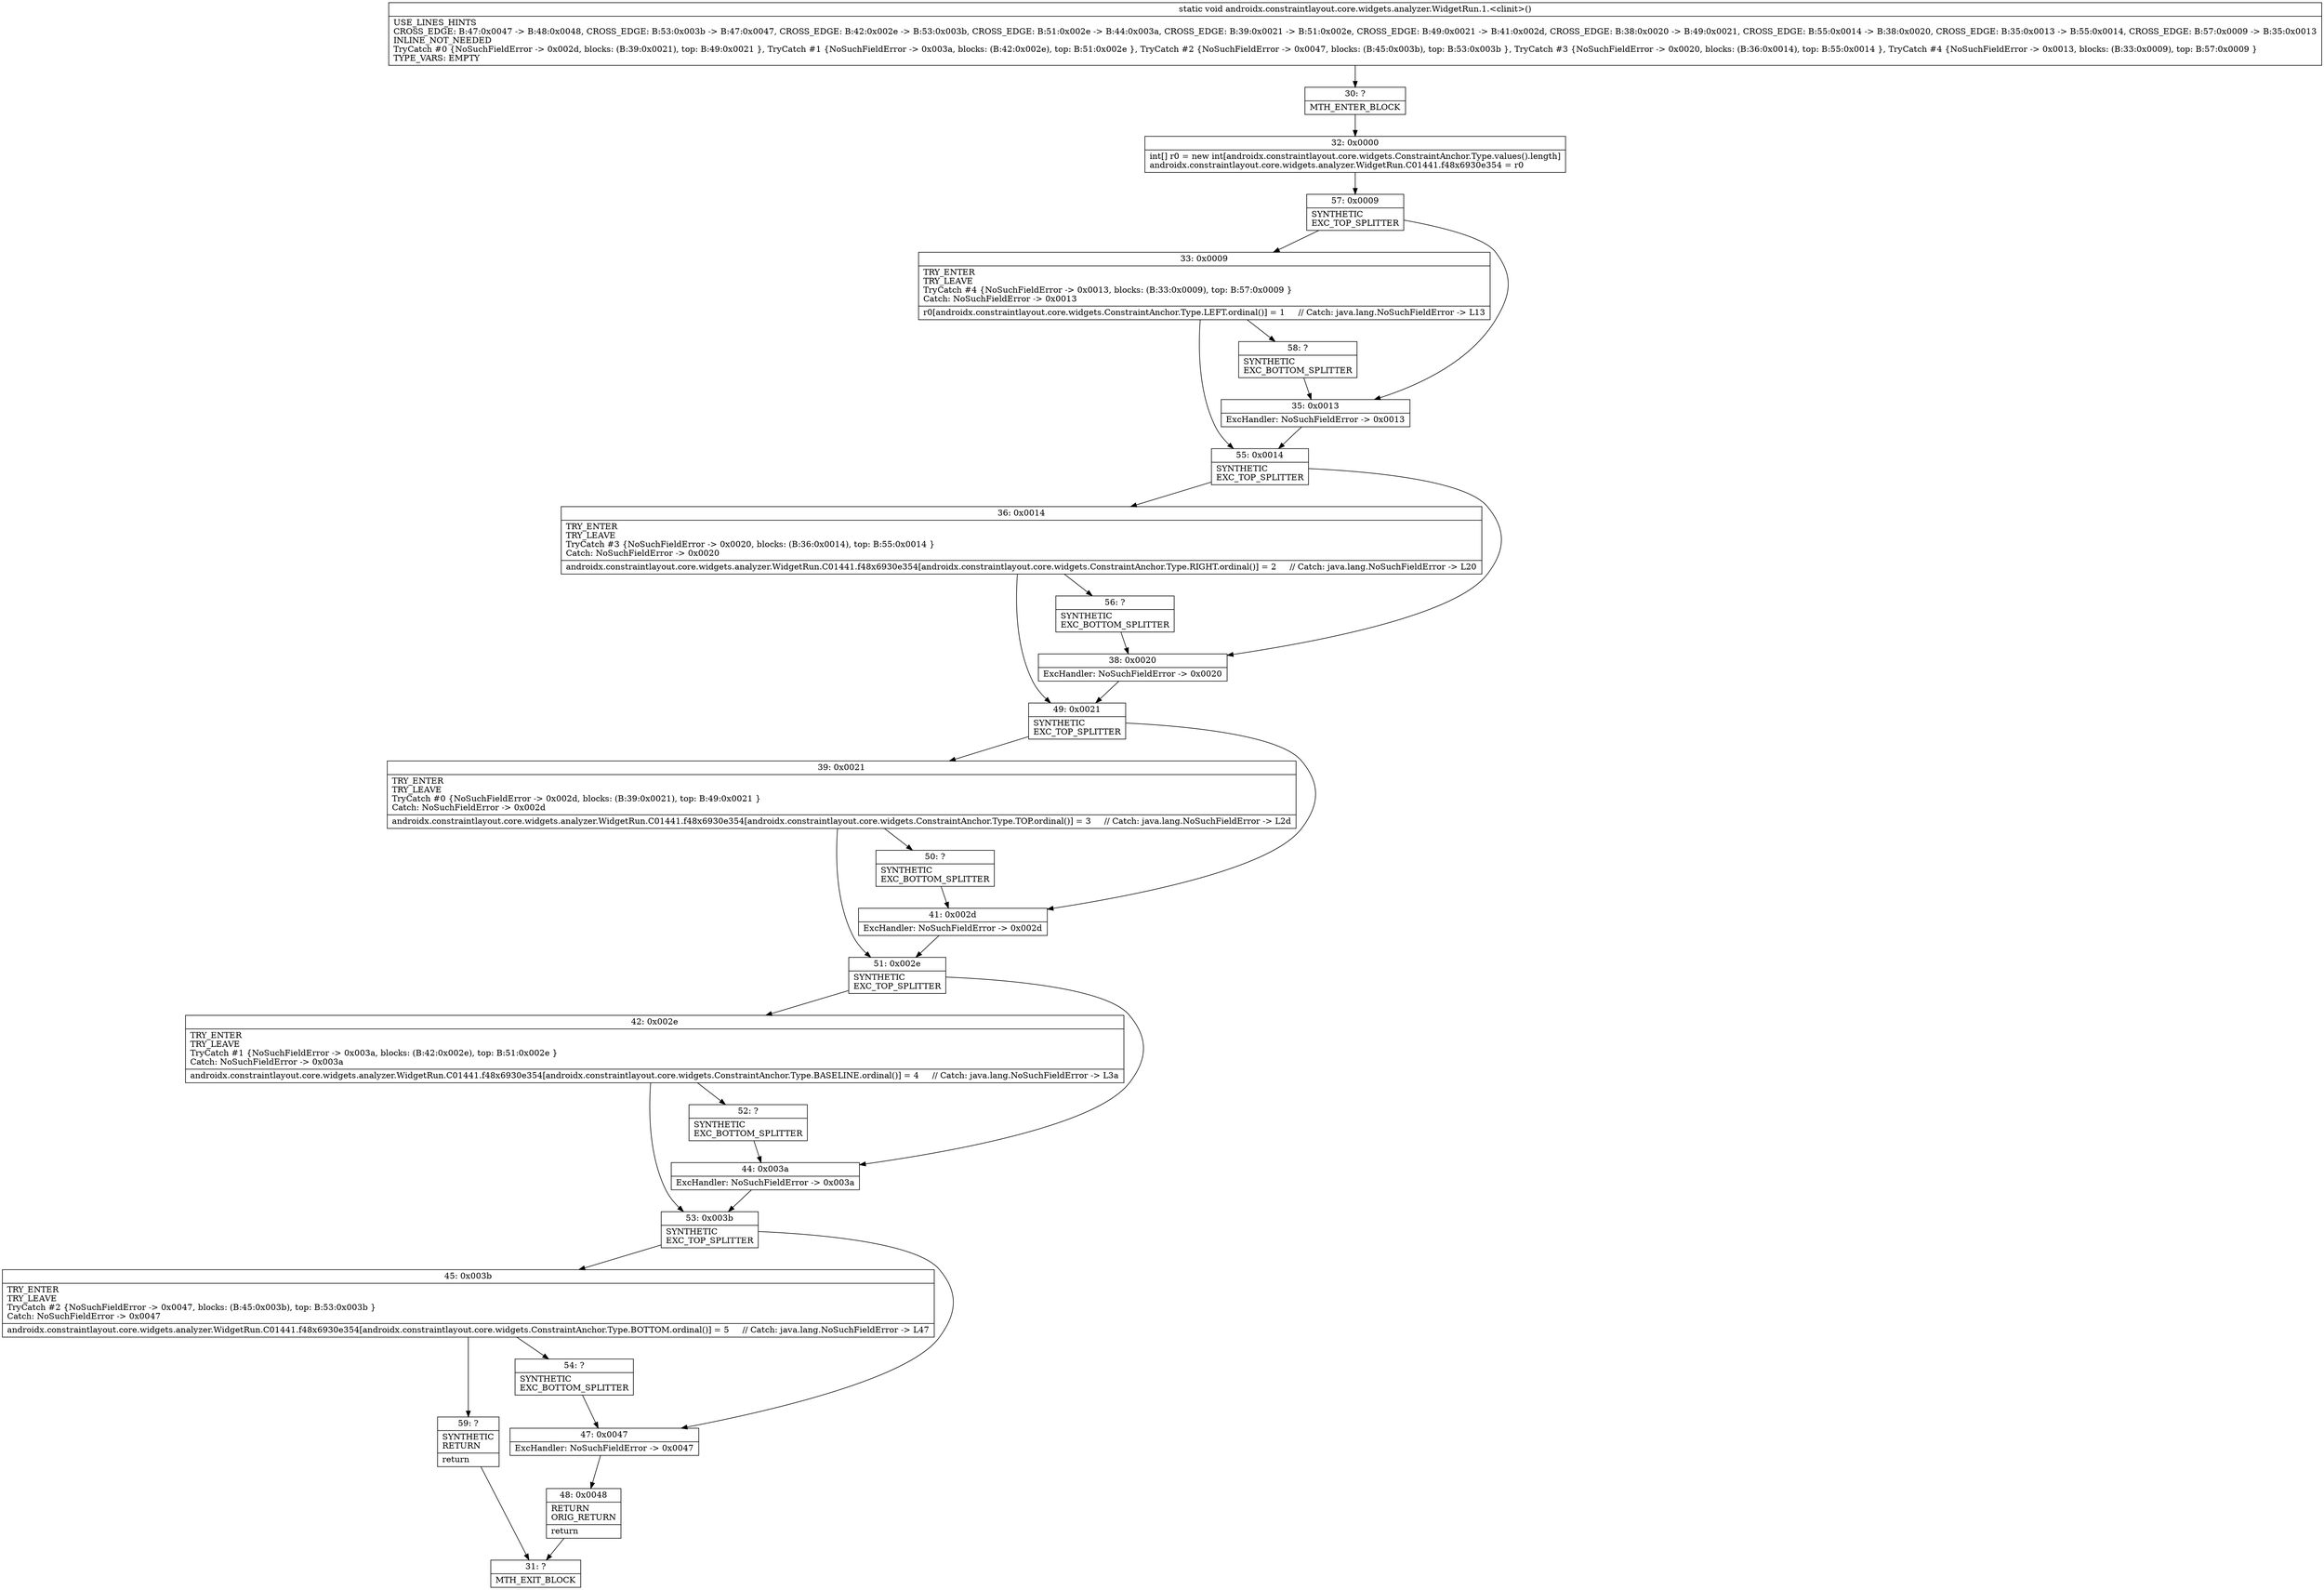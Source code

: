 digraph "CFG forandroidx.constraintlayout.core.widgets.analyzer.WidgetRun.1.\<clinit\>()V" {
Node_30 [shape=record,label="{30\:\ ?|MTH_ENTER_BLOCK\l}"];
Node_32 [shape=record,label="{32\:\ 0x0000|int[] r0 = new int[androidx.constraintlayout.core.widgets.ConstraintAnchor.Type.values().length]\landroidx.constraintlayout.core.widgets.analyzer.WidgetRun.C01441.f48x6930e354 = r0\l}"];
Node_57 [shape=record,label="{57\:\ 0x0009|SYNTHETIC\lEXC_TOP_SPLITTER\l}"];
Node_33 [shape=record,label="{33\:\ 0x0009|TRY_ENTER\lTRY_LEAVE\lTryCatch #4 \{NoSuchFieldError \-\> 0x0013, blocks: (B:33:0x0009), top: B:57:0x0009 \}\lCatch: NoSuchFieldError \-\> 0x0013\l|r0[androidx.constraintlayout.core.widgets.ConstraintAnchor.Type.LEFT.ordinal()] = 1     \/\/ Catch: java.lang.NoSuchFieldError \-\> L13\l}"];
Node_55 [shape=record,label="{55\:\ 0x0014|SYNTHETIC\lEXC_TOP_SPLITTER\l}"];
Node_36 [shape=record,label="{36\:\ 0x0014|TRY_ENTER\lTRY_LEAVE\lTryCatch #3 \{NoSuchFieldError \-\> 0x0020, blocks: (B:36:0x0014), top: B:55:0x0014 \}\lCatch: NoSuchFieldError \-\> 0x0020\l|androidx.constraintlayout.core.widgets.analyzer.WidgetRun.C01441.f48x6930e354[androidx.constraintlayout.core.widgets.ConstraintAnchor.Type.RIGHT.ordinal()] = 2     \/\/ Catch: java.lang.NoSuchFieldError \-\> L20\l}"];
Node_49 [shape=record,label="{49\:\ 0x0021|SYNTHETIC\lEXC_TOP_SPLITTER\l}"];
Node_39 [shape=record,label="{39\:\ 0x0021|TRY_ENTER\lTRY_LEAVE\lTryCatch #0 \{NoSuchFieldError \-\> 0x002d, blocks: (B:39:0x0021), top: B:49:0x0021 \}\lCatch: NoSuchFieldError \-\> 0x002d\l|androidx.constraintlayout.core.widgets.analyzer.WidgetRun.C01441.f48x6930e354[androidx.constraintlayout.core.widgets.ConstraintAnchor.Type.TOP.ordinal()] = 3     \/\/ Catch: java.lang.NoSuchFieldError \-\> L2d\l}"];
Node_50 [shape=record,label="{50\:\ ?|SYNTHETIC\lEXC_BOTTOM_SPLITTER\l}"];
Node_51 [shape=record,label="{51\:\ 0x002e|SYNTHETIC\lEXC_TOP_SPLITTER\l}"];
Node_42 [shape=record,label="{42\:\ 0x002e|TRY_ENTER\lTRY_LEAVE\lTryCatch #1 \{NoSuchFieldError \-\> 0x003a, blocks: (B:42:0x002e), top: B:51:0x002e \}\lCatch: NoSuchFieldError \-\> 0x003a\l|androidx.constraintlayout.core.widgets.analyzer.WidgetRun.C01441.f48x6930e354[androidx.constraintlayout.core.widgets.ConstraintAnchor.Type.BASELINE.ordinal()] = 4     \/\/ Catch: java.lang.NoSuchFieldError \-\> L3a\l}"];
Node_52 [shape=record,label="{52\:\ ?|SYNTHETIC\lEXC_BOTTOM_SPLITTER\l}"];
Node_53 [shape=record,label="{53\:\ 0x003b|SYNTHETIC\lEXC_TOP_SPLITTER\l}"];
Node_45 [shape=record,label="{45\:\ 0x003b|TRY_ENTER\lTRY_LEAVE\lTryCatch #2 \{NoSuchFieldError \-\> 0x0047, blocks: (B:45:0x003b), top: B:53:0x003b \}\lCatch: NoSuchFieldError \-\> 0x0047\l|androidx.constraintlayout.core.widgets.analyzer.WidgetRun.C01441.f48x6930e354[androidx.constraintlayout.core.widgets.ConstraintAnchor.Type.BOTTOM.ordinal()] = 5     \/\/ Catch: java.lang.NoSuchFieldError \-\> L47\l}"];
Node_54 [shape=record,label="{54\:\ ?|SYNTHETIC\lEXC_BOTTOM_SPLITTER\l}"];
Node_59 [shape=record,label="{59\:\ ?|SYNTHETIC\lRETURN\l|return\l}"];
Node_31 [shape=record,label="{31\:\ ?|MTH_EXIT_BLOCK\l}"];
Node_47 [shape=record,label="{47\:\ 0x0047|ExcHandler: NoSuchFieldError \-\> 0x0047\l}"];
Node_48 [shape=record,label="{48\:\ 0x0048|RETURN\lORIG_RETURN\l|return\l}"];
Node_44 [shape=record,label="{44\:\ 0x003a|ExcHandler: NoSuchFieldError \-\> 0x003a\l}"];
Node_41 [shape=record,label="{41\:\ 0x002d|ExcHandler: NoSuchFieldError \-\> 0x002d\l}"];
Node_56 [shape=record,label="{56\:\ ?|SYNTHETIC\lEXC_BOTTOM_SPLITTER\l}"];
Node_38 [shape=record,label="{38\:\ 0x0020|ExcHandler: NoSuchFieldError \-\> 0x0020\l}"];
Node_58 [shape=record,label="{58\:\ ?|SYNTHETIC\lEXC_BOTTOM_SPLITTER\l}"];
Node_35 [shape=record,label="{35\:\ 0x0013|ExcHandler: NoSuchFieldError \-\> 0x0013\l}"];
MethodNode[shape=record,label="{static void androidx.constraintlayout.core.widgets.analyzer.WidgetRun.1.\<clinit\>()  | USE_LINES_HINTS\lCROSS_EDGE: B:47:0x0047 \-\> B:48:0x0048, CROSS_EDGE: B:53:0x003b \-\> B:47:0x0047, CROSS_EDGE: B:42:0x002e \-\> B:53:0x003b, CROSS_EDGE: B:51:0x002e \-\> B:44:0x003a, CROSS_EDGE: B:39:0x0021 \-\> B:51:0x002e, CROSS_EDGE: B:49:0x0021 \-\> B:41:0x002d, CROSS_EDGE: B:38:0x0020 \-\> B:49:0x0021, CROSS_EDGE: B:55:0x0014 \-\> B:38:0x0020, CROSS_EDGE: B:35:0x0013 \-\> B:55:0x0014, CROSS_EDGE: B:57:0x0009 \-\> B:35:0x0013\lINLINE_NOT_NEEDED\lTryCatch #0 \{NoSuchFieldError \-\> 0x002d, blocks: (B:39:0x0021), top: B:49:0x0021 \}, TryCatch #1 \{NoSuchFieldError \-\> 0x003a, blocks: (B:42:0x002e), top: B:51:0x002e \}, TryCatch #2 \{NoSuchFieldError \-\> 0x0047, blocks: (B:45:0x003b), top: B:53:0x003b \}, TryCatch #3 \{NoSuchFieldError \-\> 0x0020, blocks: (B:36:0x0014), top: B:55:0x0014 \}, TryCatch #4 \{NoSuchFieldError \-\> 0x0013, blocks: (B:33:0x0009), top: B:57:0x0009 \}\lTYPE_VARS: EMPTY\l}"];
MethodNode -> Node_30;Node_30 -> Node_32;
Node_32 -> Node_57;
Node_57 -> Node_33;
Node_57 -> Node_35;
Node_33 -> Node_55;
Node_33 -> Node_58;
Node_55 -> Node_36;
Node_55 -> Node_38;
Node_36 -> Node_49;
Node_36 -> Node_56;
Node_49 -> Node_39;
Node_49 -> Node_41;
Node_39 -> Node_50;
Node_39 -> Node_51;
Node_50 -> Node_41;
Node_51 -> Node_42;
Node_51 -> Node_44;
Node_42 -> Node_52;
Node_42 -> Node_53;
Node_52 -> Node_44;
Node_53 -> Node_45;
Node_53 -> Node_47;
Node_45 -> Node_54;
Node_45 -> Node_59;
Node_54 -> Node_47;
Node_59 -> Node_31;
Node_47 -> Node_48;
Node_48 -> Node_31;
Node_44 -> Node_53;
Node_41 -> Node_51;
Node_56 -> Node_38;
Node_38 -> Node_49;
Node_58 -> Node_35;
Node_35 -> Node_55;
}

